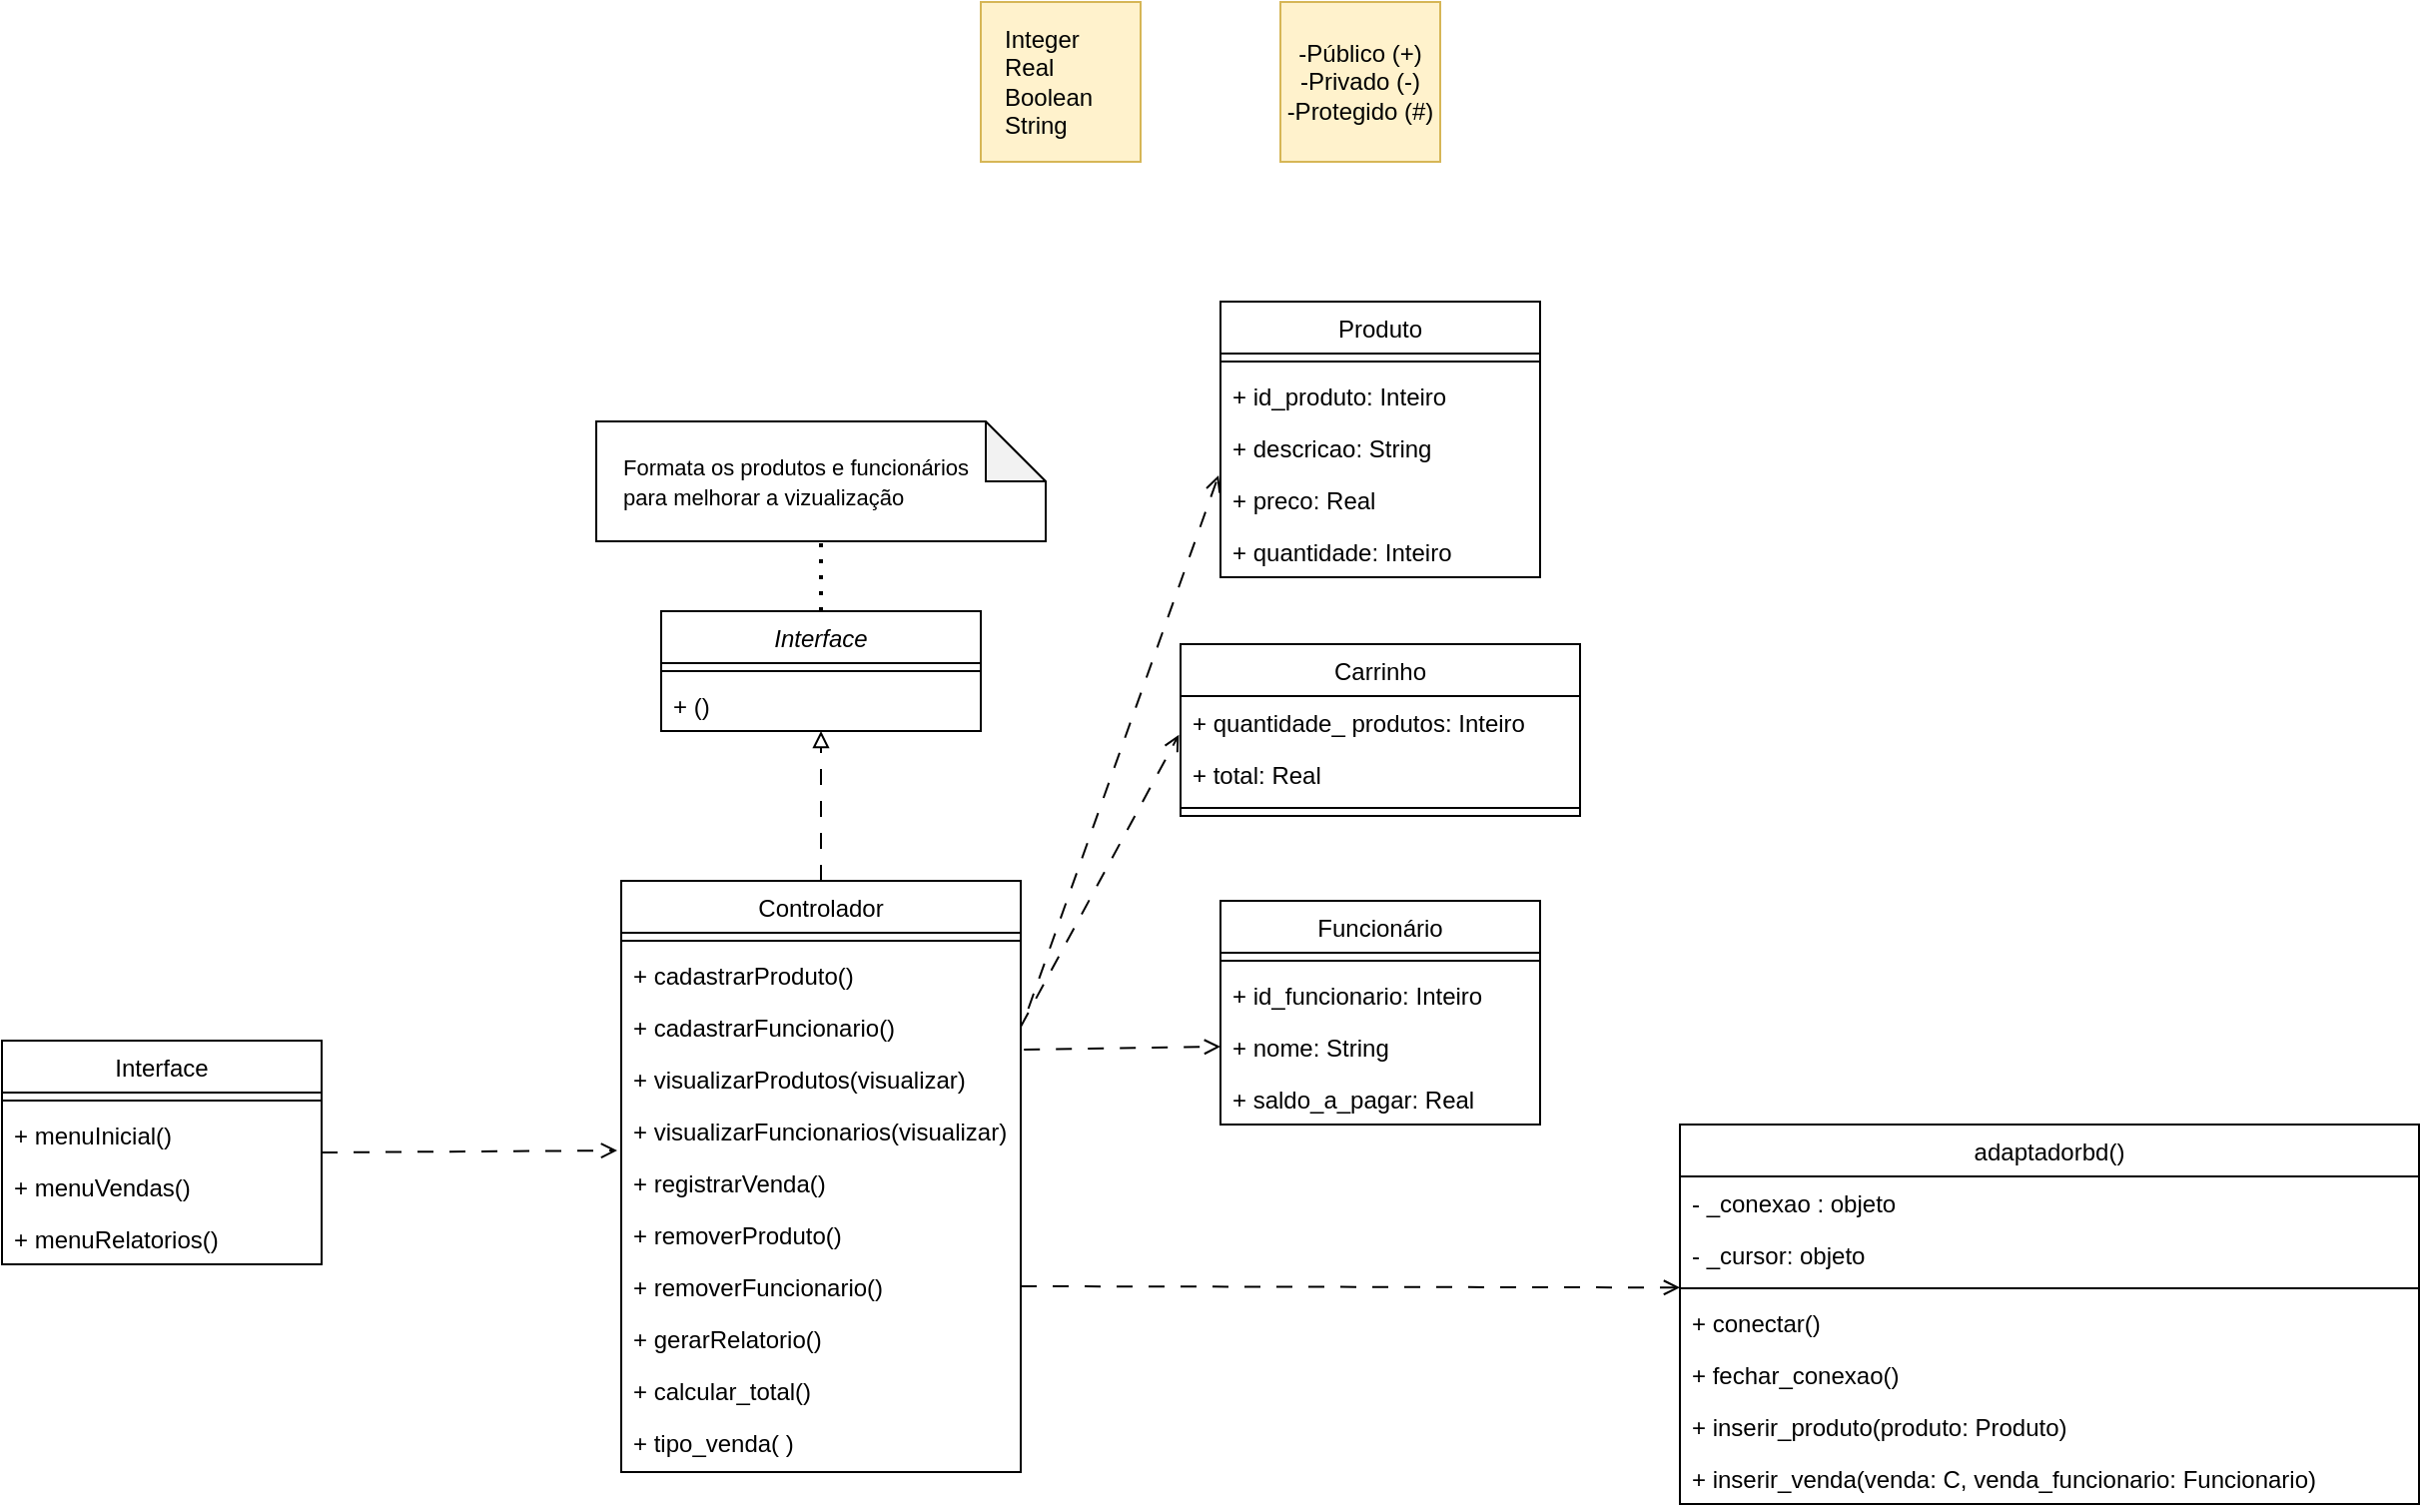 <mxfile version="24.9.0">
  <diagram id="C5RBs43oDa-KdzZeNtuy" name="Page-1">
    <mxGraphModel dx="1618" dy="921" grid="1" gridSize="10" guides="1" tooltips="1" connect="1" arrows="1" fold="1" page="1" pageScale="1" pageWidth="827" pageHeight="1169" math="0" shadow="0">
      <root>
        <mxCell id="WIyWlLk6GJQsqaUBKTNV-0" />
        <mxCell id="WIyWlLk6GJQsqaUBKTNV-1" parent="WIyWlLk6GJQsqaUBKTNV-0" />
        <mxCell id="prRlPO60MHq-7r3GyFWO-28" value="" style="whiteSpace=wrap;html=1;aspect=fixed;fillColor=#fff2cc;strokeColor=#d6b656;" parent="WIyWlLk6GJQsqaUBKTNV-1" vertex="1">
          <mxGeometry x="440" y="220" width="80" height="80" as="geometry" />
        </mxCell>
        <mxCell id="zkfFHV4jXpPFQw0GAbJ--6" value="Controlador" style="swimlane;fontStyle=0;align=center;verticalAlign=top;childLayout=stackLayout;horizontal=1;startSize=26;horizontalStack=0;resizeParent=1;resizeLast=0;collapsible=1;marginBottom=0;rounded=0;shadow=0;strokeWidth=1;" parent="WIyWlLk6GJQsqaUBKTNV-1" vertex="1">
          <mxGeometry x="110" y="660" width="200" height="296" as="geometry">
            <mxRectangle x="130" y="380" width="160" height="26" as="alternateBounds" />
          </mxGeometry>
        </mxCell>
        <mxCell id="zkfFHV4jXpPFQw0GAbJ--9" value="" style="line;html=1;strokeWidth=1;align=left;verticalAlign=middle;spacingTop=-1;spacingLeft=3;spacingRight=3;rotatable=0;labelPosition=right;points=[];portConstraint=eastwest;" parent="zkfFHV4jXpPFQw0GAbJ--6" vertex="1">
          <mxGeometry y="26" width="200" height="8" as="geometry" />
        </mxCell>
        <mxCell id="prRlPO60MHq-7r3GyFWO-3" value="+ cadastrarProduto()" style="text;align=left;verticalAlign=top;spacingLeft=4;spacingRight=4;overflow=hidden;rotatable=0;points=[[0,0.5],[1,0.5]];portConstraint=eastwest;" parent="zkfFHV4jXpPFQw0GAbJ--6" vertex="1">
          <mxGeometry y="34" width="200" height="26" as="geometry" />
        </mxCell>
        <mxCell id="prRlPO60MHq-7r3GyFWO-4" value="+ cadastrarFuncionario()" style="text;align=left;verticalAlign=top;spacingLeft=4;spacingRight=4;overflow=hidden;rotatable=0;points=[[0,0.5],[1,0.5]];portConstraint=eastwest;" parent="zkfFHV4jXpPFQw0GAbJ--6" vertex="1">
          <mxGeometry y="60" width="200" height="26" as="geometry" />
        </mxCell>
        <mxCell id="prRlPO60MHq-7r3GyFWO-9" value="+ visualizarProdutos(visualizar)" style="text;align=left;verticalAlign=top;spacingLeft=4;spacingRight=4;overflow=hidden;rotatable=0;points=[[0,0.5],[1,0.5]];portConstraint=eastwest;" parent="zkfFHV4jXpPFQw0GAbJ--6" vertex="1">
          <mxGeometry y="86" width="200" height="26" as="geometry" />
        </mxCell>
        <mxCell id="prRlPO60MHq-7r3GyFWO-10" value="+ visualizarFuncionarios(visualizar)" style="text;align=left;verticalAlign=top;spacingLeft=4;spacingRight=4;overflow=hidden;rotatable=0;points=[[0,0.5],[1,0.5]];portConstraint=eastwest;" parent="zkfFHV4jXpPFQw0GAbJ--6" vertex="1">
          <mxGeometry y="112" width="200" height="26" as="geometry" />
        </mxCell>
        <mxCell id="prRlPO60MHq-7r3GyFWO-11" value="+ registrarVenda()" style="text;align=left;verticalAlign=top;spacingLeft=4;spacingRight=4;overflow=hidden;rotatable=0;points=[[0,0.5],[1,0.5]];portConstraint=eastwest;" parent="zkfFHV4jXpPFQw0GAbJ--6" vertex="1">
          <mxGeometry y="138" width="200" height="26" as="geometry" />
        </mxCell>
        <mxCell id="prRlPO60MHq-7r3GyFWO-12" value="+ removerProduto()" style="text;align=left;verticalAlign=top;spacingLeft=4;spacingRight=4;overflow=hidden;rotatable=0;points=[[0,0.5],[1,0.5]];portConstraint=eastwest;" parent="zkfFHV4jXpPFQw0GAbJ--6" vertex="1">
          <mxGeometry y="164" width="200" height="26" as="geometry" />
        </mxCell>
        <mxCell id="prRlPO60MHq-7r3GyFWO-13" value="+ removerFuncionario()" style="text;align=left;verticalAlign=top;spacingLeft=4;spacingRight=4;overflow=hidden;rotatable=0;points=[[0,0.5],[1,0.5]];portConstraint=eastwest;" parent="zkfFHV4jXpPFQw0GAbJ--6" vertex="1">
          <mxGeometry y="190" width="200" height="26" as="geometry" />
        </mxCell>
        <mxCell id="prRlPO60MHq-7r3GyFWO-14" value="+ gerarRelatorio()" style="text;align=left;verticalAlign=top;spacingLeft=4;spacingRight=4;overflow=hidden;rotatable=0;points=[[0,0.5],[1,0.5]];portConstraint=eastwest;" parent="zkfFHV4jXpPFQw0GAbJ--6" vertex="1">
          <mxGeometry y="216" width="200" height="26" as="geometry" />
        </mxCell>
        <mxCell id="prRlPO60MHq-7r3GyFWO-75" value="+ calcular_total()" style="text;align=left;verticalAlign=top;spacingLeft=4;spacingRight=4;overflow=hidden;rotatable=0;points=[[0,0.5],[1,0.5]];portConstraint=eastwest;" parent="zkfFHV4jXpPFQw0GAbJ--6" vertex="1">
          <mxGeometry y="242" width="200" height="26" as="geometry" />
        </mxCell>
        <mxCell id="prRlPO60MHq-7r3GyFWO-76" value="+ tipo_venda( )" style="text;align=left;verticalAlign=top;spacingLeft=4;spacingRight=4;overflow=hidden;rotatable=0;points=[[0,0.5],[1,0.5]];portConstraint=eastwest;" parent="zkfFHV4jXpPFQw0GAbJ--6" vertex="1">
          <mxGeometry y="268" width="200" height="28" as="geometry" />
        </mxCell>
        <mxCell id="prRlPO60MHq-7r3GyFWO-15" value="Produto" style="swimlane;fontStyle=0;align=center;verticalAlign=top;childLayout=stackLayout;horizontal=1;startSize=26;horizontalStack=0;resizeParent=1;resizeLast=0;collapsible=1;marginBottom=0;rounded=0;shadow=0;strokeWidth=1;" parent="WIyWlLk6GJQsqaUBKTNV-1" vertex="1">
          <mxGeometry x="410" y="370" width="160" height="138" as="geometry">
            <mxRectangle x="130" y="380" width="160" height="26" as="alternateBounds" />
          </mxGeometry>
        </mxCell>
        <mxCell id="prRlPO60MHq-7r3GyFWO-16" value="" style="line;html=1;strokeWidth=1;align=left;verticalAlign=middle;spacingTop=-1;spacingLeft=3;spacingRight=3;rotatable=0;labelPosition=right;points=[];portConstraint=eastwest;" parent="prRlPO60MHq-7r3GyFWO-15" vertex="1">
          <mxGeometry y="26" width="160" height="8" as="geometry" />
        </mxCell>
        <mxCell id="prRlPO60MHq-7r3GyFWO-56" value="+ id_produto: Inteiro" style="text;align=left;verticalAlign=top;spacingLeft=4;spacingRight=4;overflow=hidden;rotatable=0;points=[[0,0.5],[1,0.5]];portConstraint=eastwest;" parent="prRlPO60MHq-7r3GyFWO-15" vertex="1">
          <mxGeometry y="34" width="160" height="26" as="geometry" />
        </mxCell>
        <mxCell id="prRlPO60MHq-7r3GyFWO-17" value="+ descricao: String" style="text;align=left;verticalAlign=top;spacingLeft=4;spacingRight=4;overflow=hidden;rotatable=0;points=[[0,0.5],[1,0.5]];portConstraint=eastwest;" parent="prRlPO60MHq-7r3GyFWO-15" vertex="1">
          <mxGeometry y="60" width="160" height="26" as="geometry" />
        </mxCell>
        <mxCell id="prRlPO60MHq-7r3GyFWO-18" value="+ preco: Real" style="text;align=left;verticalAlign=top;spacingLeft=4;spacingRight=4;overflow=hidden;rotatable=0;points=[[0,0.5],[1,0.5]];portConstraint=eastwest;" parent="prRlPO60MHq-7r3GyFWO-15" vertex="1">
          <mxGeometry y="86" width="160" height="26" as="geometry" />
        </mxCell>
        <mxCell id="prRlPO60MHq-7r3GyFWO-19" value="+ quantidade: Inteiro" style="text;align=left;verticalAlign=top;spacingLeft=4;spacingRight=4;overflow=hidden;rotatable=0;points=[[0,0.5],[1,0.5]];portConstraint=eastwest;" parent="prRlPO60MHq-7r3GyFWO-15" vertex="1">
          <mxGeometry y="112" width="160" height="26" as="geometry" />
        </mxCell>
        <mxCell id="prRlPO60MHq-7r3GyFWO-25" value="-Público (+)&lt;br&gt;-Privado (-)&lt;br&gt;-Protegido (#)" style="text;html=1;align=center;verticalAlign=middle;whiteSpace=wrap;rounded=0;" parent="WIyWlLk6GJQsqaUBKTNV-1" vertex="1">
          <mxGeometry x="440" y="220" width="80" height="80" as="geometry" />
        </mxCell>
        <mxCell id="prRlPO60MHq-7r3GyFWO-26" value="" style="whiteSpace=wrap;html=1;aspect=fixed;fillColor=#fff2cc;strokeColor=#d6b656;" parent="WIyWlLk6GJQsqaUBKTNV-1" vertex="1">
          <mxGeometry x="290" y="220" width="80" height="80" as="geometry" />
        </mxCell>
        <mxCell id="prRlPO60MHq-7r3GyFWO-27" value="Integer&lt;div&gt;Real&lt;/div&gt;&lt;div&gt;Boolean&lt;/div&gt;&lt;div&gt;String&lt;/div&gt;" style="text;html=1;align=left;verticalAlign=middle;whiteSpace=wrap;rounded=0;" parent="WIyWlLk6GJQsqaUBKTNV-1" vertex="1">
          <mxGeometry x="300" y="230" width="60" height="60" as="geometry" />
        </mxCell>
        <mxCell id="prRlPO60MHq-7r3GyFWO-29" value="Funcionário" style="swimlane;fontStyle=0;align=center;verticalAlign=top;childLayout=stackLayout;horizontal=1;startSize=26;horizontalStack=0;resizeParent=1;resizeLast=0;collapsible=1;marginBottom=0;rounded=0;shadow=0;strokeWidth=1;" parent="WIyWlLk6GJQsqaUBKTNV-1" vertex="1">
          <mxGeometry x="410" y="670" width="160" height="112" as="geometry">
            <mxRectangle x="130" y="380" width="160" height="26" as="alternateBounds" />
          </mxGeometry>
        </mxCell>
        <mxCell id="prRlPO60MHq-7r3GyFWO-30" value="" style="line;html=1;strokeWidth=1;align=left;verticalAlign=middle;spacingTop=-1;spacingLeft=3;spacingRight=3;rotatable=0;labelPosition=right;points=[];portConstraint=eastwest;" parent="prRlPO60MHq-7r3GyFWO-29" vertex="1">
          <mxGeometry y="26" width="160" height="8" as="geometry" />
        </mxCell>
        <mxCell id="prRlPO60MHq-7r3GyFWO-55" value="+ id_funcionario: Inteiro" style="text;align=left;verticalAlign=top;spacingLeft=4;spacingRight=4;overflow=hidden;rotatable=0;points=[[0,0.5],[1,0.5]];portConstraint=eastwest;" parent="prRlPO60MHq-7r3GyFWO-29" vertex="1">
          <mxGeometry y="34" width="160" height="26" as="geometry" />
        </mxCell>
        <mxCell id="prRlPO60MHq-7r3GyFWO-31" value="+ nome: String" style="text;align=left;verticalAlign=top;spacingLeft=4;spacingRight=4;overflow=hidden;rotatable=0;points=[[0,0.5],[1,0.5]];portConstraint=eastwest;" parent="prRlPO60MHq-7r3GyFWO-29" vertex="1">
          <mxGeometry y="60" width="160" height="26" as="geometry" />
        </mxCell>
        <mxCell id="prRlPO60MHq-7r3GyFWO-32" value="+ saldo_a_pagar: Real" style="text;align=left;verticalAlign=top;spacingLeft=4;spacingRight=4;overflow=hidden;rotatable=0;points=[[0,0.5],[1,0.5]];portConstraint=eastwest;" parent="prRlPO60MHq-7r3GyFWO-29" vertex="1">
          <mxGeometry y="86" width="160" height="26" as="geometry" />
        </mxCell>
        <mxCell id="prRlPO60MHq-7r3GyFWO-34" value="" style="endArrow=open;html=1;rounded=0;dashed=1;endFill=0;dashPattern=8 8;exitX=1;exitY=0.5;exitDx=0;exitDy=0;" parent="WIyWlLk6GJQsqaUBKTNV-1" source="prRlPO60MHq-7r3GyFWO-35" edge="1">
          <mxGeometry width="50" height="50" relative="1" as="geometry">
            <mxPoint x="-50" y="797" as="sourcePoint" />
            <mxPoint x="108" y="795" as="targetPoint" />
          </mxGeometry>
        </mxCell>
        <mxCell id="prRlPO60MHq-7r3GyFWO-35" value="Interface" style="swimlane;fontStyle=0;align=center;verticalAlign=top;childLayout=stackLayout;horizontal=1;startSize=26;horizontalStack=0;resizeParent=1;resizeLast=0;collapsible=1;marginBottom=0;rounded=0;shadow=0;strokeWidth=1;" parent="WIyWlLk6GJQsqaUBKTNV-1" vertex="1">
          <mxGeometry x="-200" y="740" width="160" height="112" as="geometry">
            <mxRectangle x="340" y="380" width="170" height="26" as="alternateBounds" />
          </mxGeometry>
        </mxCell>
        <mxCell id="prRlPO60MHq-7r3GyFWO-36" value="" style="line;html=1;strokeWidth=1;align=left;verticalAlign=middle;spacingTop=-1;spacingLeft=3;spacingRight=3;rotatable=0;labelPosition=right;points=[];portConstraint=eastwest;" parent="prRlPO60MHq-7r3GyFWO-35" vertex="1">
          <mxGeometry y="26" width="160" height="8" as="geometry" />
        </mxCell>
        <mxCell id="prRlPO60MHq-7r3GyFWO-37" value="+ menuInicial()" style="text;align=left;verticalAlign=top;spacingLeft=4;spacingRight=4;overflow=hidden;rotatable=0;points=[[0,0.5],[1,0.5]];portConstraint=eastwest;" parent="prRlPO60MHq-7r3GyFWO-35" vertex="1">
          <mxGeometry y="34" width="160" height="26" as="geometry" />
        </mxCell>
        <mxCell id="prRlPO60MHq-7r3GyFWO-39" value="+ menuVendas()" style="text;align=left;verticalAlign=top;spacingLeft=4;spacingRight=4;overflow=hidden;rotatable=0;points=[[0,0.5],[1,0.5]];portConstraint=eastwest;" parent="prRlPO60MHq-7r3GyFWO-35" vertex="1">
          <mxGeometry y="60" width="160" height="26" as="geometry" />
        </mxCell>
        <mxCell id="prRlPO60MHq-7r3GyFWO-38" value="+ menuRelatorios()" style="text;align=left;verticalAlign=top;spacingLeft=4;spacingRight=4;overflow=hidden;rotatable=0;points=[[0,0.5],[1,0.5]];portConstraint=eastwest;" parent="prRlPO60MHq-7r3GyFWO-35" vertex="1">
          <mxGeometry y="86" width="160" height="26" as="geometry" />
        </mxCell>
        <mxCell id="prRlPO60MHq-7r3GyFWO-40" value="" style="endArrow=open;html=1;rounded=0;dashed=1;endFill=0;dashPattern=8 8;exitX=1.019;exitY=0.154;exitDx=0;exitDy=0;exitPerimeter=0;entryX=-0.006;entryY=0.038;entryDx=0;entryDy=0;entryPerimeter=0;" parent="WIyWlLk6GJQsqaUBKTNV-1" source="prRlPO60MHq-7r3GyFWO-4" target="prRlPO60MHq-7r3GyFWO-18" edge="1">
          <mxGeometry width="50" height="50" relative="1" as="geometry">
            <mxPoint x="-30" y="806" as="sourcePoint" />
            <mxPoint x="118" y="805" as="targetPoint" />
          </mxGeometry>
        </mxCell>
        <mxCell id="prRlPO60MHq-7r3GyFWO-41" value="" style="endArrow=open;html=1;rounded=0;dashed=1;endFill=0;dashPattern=8 8;entryX=0;entryY=0.5;entryDx=0;entryDy=0;exitX=1.008;exitY=-0.058;exitDx=0;exitDy=0;exitPerimeter=0;" parent="WIyWlLk6GJQsqaUBKTNV-1" source="prRlPO60MHq-7r3GyFWO-9" target="prRlPO60MHq-7r3GyFWO-31" edge="1">
          <mxGeometry width="50" height="50" relative="1" as="geometry">
            <mxPoint x="311" y="743" as="sourcePoint" />
            <mxPoint x="399" y="631" as="targetPoint" />
          </mxGeometry>
        </mxCell>
        <mxCell id="prRlPO60MHq-7r3GyFWO-42" value="" style="endArrow=open;html=1;rounded=0;dashed=1;endFill=0;dashPattern=8 8;exitX=1;exitY=0.5;exitDx=0;exitDy=0;" parent="WIyWlLk6GJQsqaUBKTNV-1" source="prRlPO60MHq-7r3GyFWO-13" target="prRlPO60MHq-7r3GyFWO-44" edge="1">
          <mxGeometry width="50" height="50" relative="1" as="geometry">
            <mxPoint x="273.04" y="840.0" as="sourcePoint" />
            <mxPoint x="620" y="830" as="targetPoint" />
            <Array as="points" />
          </mxGeometry>
        </mxCell>
        <mxCell id="prRlPO60MHq-7r3GyFWO-43" value="adaptadorbd()" style="swimlane;fontStyle=0;align=center;verticalAlign=top;childLayout=stackLayout;horizontal=1;startSize=26;horizontalStack=0;resizeParent=1;resizeLast=0;collapsible=1;marginBottom=0;rounded=0;shadow=0;strokeWidth=1;" parent="WIyWlLk6GJQsqaUBKTNV-1" vertex="1">
          <mxGeometry x="640" y="782" width="370" height="190" as="geometry">
            <mxRectangle x="130" y="380" width="160" height="26" as="alternateBounds" />
          </mxGeometry>
        </mxCell>
        <mxCell id="prRlPO60MHq-7r3GyFWO-45" value="- _conexao : objeto" style="text;align=left;verticalAlign=top;spacingLeft=4;spacingRight=4;overflow=hidden;rotatable=0;points=[[0,0.5],[1,0.5]];portConstraint=eastwest;" parent="prRlPO60MHq-7r3GyFWO-43" vertex="1">
          <mxGeometry y="26" width="370" height="26" as="geometry" />
        </mxCell>
        <mxCell id="prRlPO60MHq-7r3GyFWO-61" value="- _cursor: objeto" style="text;align=left;verticalAlign=top;spacingLeft=4;spacingRight=4;overflow=hidden;rotatable=0;points=[[0,0.5],[1,0.5]];portConstraint=eastwest;" parent="prRlPO60MHq-7r3GyFWO-43" vertex="1">
          <mxGeometry y="52" width="370" height="26" as="geometry" />
        </mxCell>
        <mxCell id="prRlPO60MHq-7r3GyFWO-44" value="" style="line;html=1;strokeWidth=1;align=left;verticalAlign=middle;spacingTop=-1;spacingLeft=3;spacingRight=3;rotatable=0;labelPosition=right;points=[];portConstraint=eastwest;" parent="prRlPO60MHq-7r3GyFWO-43" vertex="1">
          <mxGeometry y="78" width="370" height="8" as="geometry" />
        </mxCell>
        <mxCell id="prRlPO60MHq-7r3GyFWO-46" value="+ conectar()" style="text;align=left;verticalAlign=top;spacingLeft=4;spacingRight=4;overflow=hidden;rotatable=0;points=[[0,0.5],[1,0.5]];portConstraint=eastwest;" parent="prRlPO60MHq-7r3GyFWO-43" vertex="1">
          <mxGeometry y="86" width="370" height="26" as="geometry" />
        </mxCell>
        <mxCell id="prRlPO60MHq-7r3GyFWO-63" value="+ fechar_conexao()" style="text;align=left;verticalAlign=top;spacingLeft=4;spacingRight=4;overflow=hidden;rotatable=0;points=[[0,0.5],[1,0.5]];portConstraint=eastwest;" parent="prRlPO60MHq-7r3GyFWO-43" vertex="1">
          <mxGeometry y="112" width="370" height="26" as="geometry" />
        </mxCell>
        <mxCell id="prRlPO60MHq-7r3GyFWO-64" value="+ inserir_produto(produto: Produto)" style="text;align=left;verticalAlign=top;spacingLeft=4;spacingRight=4;overflow=hidden;rotatable=0;points=[[0,0.5],[1,0.5]];portConstraint=eastwest;" parent="prRlPO60MHq-7r3GyFWO-43" vertex="1">
          <mxGeometry y="138" width="370" height="26" as="geometry" />
        </mxCell>
        <mxCell id="prRlPO60MHq-7r3GyFWO-67" value="+ inserir_venda(venda: C, venda_funcionario: Funcionario)" style="text;align=left;verticalAlign=top;spacingLeft=4;spacingRight=4;overflow=hidden;rotatable=0;points=[[0,0.5],[1,0.5]];portConstraint=eastwest;" parent="prRlPO60MHq-7r3GyFWO-43" vertex="1">
          <mxGeometry y="164" width="370" height="26" as="geometry" />
        </mxCell>
        <mxCell id="prRlPO60MHq-7r3GyFWO-48" value="Interface" style="swimlane;fontStyle=2;align=center;verticalAlign=top;childLayout=stackLayout;horizontal=1;startSize=26;horizontalStack=0;resizeParent=1;resizeLast=0;collapsible=1;marginBottom=0;rounded=0;shadow=0;strokeWidth=1;" parent="WIyWlLk6GJQsqaUBKTNV-1" vertex="1">
          <mxGeometry x="130" y="525" width="160" height="60" as="geometry">
            <mxRectangle x="130" y="380" width="160" height="26" as="alternateBounds" />
          </mxGeometry>
        </mxCell>
        <mxCell id="prRlPO60MHq-7r3GyFWO-49" value="" style="line;html=1;strokeWidth=1;align=left;verticalAlign=middle;spacingTop=-1;spacingLeft=3;spacingRight=3;rotatable=0;labelPosition=right;points=[];portConstraint=eastwest;" parent="prRlPO60MHq-7r3GyFWO-48" vertex="1">
          <mxGeometry y="26" width="160" height="8" as="geometry" />
        </mxCell>
        <mxCell id="prRlPO60MHq-7r3GyFWO-50" value="+ ()" style="text;align=left;verticalAlign=top;spacingLeft=4;spacingRight=4;overflow=hidden;rotatable=0;points=[[0,0.5],[1,0.5]];portConstraint=eastwest;" parent="prRlPO60MHq-7r3GyFWO-48" vertex="1">
          <mxGeometry y="34" width="160" height="26" as="geometry" />
        </mxCell>
        <mxCell id="prRlPO60MHq-7r3GyFWO-53" value="" style="endArrow=block;html=1;rounded=0;dashed=1;endFill=0;dashPattern=8 8;exitX=0.5;exitY=0;exitDx=0;exitDy=0;entryX=0.5;entryY=1;entryDx=0;entryDy=0;" parent="WIyWlLk6GJQsqaUBKTNV-1" source="zkfFHV4jXpPFQw0GAbJ--6" target="prRlPO60MHq-7r3GyFWO-48" edge="1">
          <mxGeometry width="50" height="50" relative="1" as="geometry">
            <mxPoint x="283" y="734" as="sourcePoint" />
            <mxPoint x="190.64" y="566.988" as="targetPoint" />
          </mxGeometry>
        </mxCell>
        <mxCell id="prRlPO60MHq-7r3GyFWO-57" value="" style="shape=note;whiteSpace=wrap;html=1;backgroundOutline=1;darkOpacity=0.05;" parent="WIyWlLk6GJQsqaUBKTNV-1" vertex="1">
          <mxGeometry x="97.5" y="430" width="225" height="60" as="geometry" />
        </mxCell>
        <mxCell id="prRlPO60MHq-7r3GyFWO-58" value="" style="endArrow=none;dashed=1;html=1;dashPattern=1 3;strokeWidth=2;rounded=0;exitX=0.5;exitY=0;exitDx=0;exitDy=0;entryX=0.5;entryY=1;entryDx=0;entryDy=0;entryPerimeter=0;" parent="WIyWlLk6GJQsqaUBKTNV-1" source="prRlPO60MHq-7r3GyFWO-48" target="prRlPO60MHq-7r3GyFWO-57" edge="1">
          <mxGeometry width="50" height="50" relative="1" as="geometry">
            <mxPoint x="210" y="620" as="sourcePoint" />
            <mxPoint x="260" y="570" as="targetPoint" />
          </mxGeometry>
        </mxCell>
        <mxCell id="prRlPO60MHq-7r3GyFWO-60" value="&lt;font style=&quot;font-size: 11px;&quot;&gt;Formata os produtos e funcionários para melhorar a vizualização&lt;/font&gt;" style="text;html=1;align=left;verticalAlign=middle;whiteSpace=wrap;rounded=0;" parent="WIyWlLk6GJQsqaUBKTNV-1" vertex="1">
          <mxGeometry x="109" y="430" width="180" height="60" as="geometry" />
        </mxCell>
        <mxCell id="prRlPO60MHq-7r3GyFWO-69" value="Carrinho" style="swimlane;fontStyle=0;align=center;verticalAlign=top;childLayout=stackLayout;horizontal=1;startSize=26;horizontalStack=0;resizeParent=1;resizeLast=0;collapsible=1;marginBottom=0;rounded=0;shadow=0;strokeWidth=1;" parent="WIyWlLk6GJQsqaUBKTNV-1" vertex="1">
          <mxGeometry x="390" y="541.5" width="200" height="86" as="geometry">
            <mxRectangle x="130" y="380" width="160" height="26" as="alternateBounds" />
          </mxGeometry>
        </mxCell>
        <mxCell id="prRlPO60MHq-7r3GyFWO-71" value="+ quantidade_ produtos: Inteiro" style="text;align=left;verticalAlign=top;spacingLeft=4;spacingRight=4;overflow=hidden;rotatable=0;points=[[0,0.5],[1,0.5]];portConstraint=eastwest;" parent="prRlPO60MHq-7r3GyFWO-69" vertex="1">
          <mxGeometry y="26" width="200" height="26" as="geometry" />
        </mxCell>
        <mxCell id="prRlPO60MHq-7r3GyFWO-72" value="+ total: Real" style="text;align=left;verticalAlign=top;spacingLeft=4;spacingRight=4;overflow=hidden;rotatable=0;points=[[0,0.5],[1,0.5]];portConstraint=eastwest;" parent="prRlPO60MHq-7r3GyFWO-69" vertex="1">
          <mxGeometry y="52" width="200" height="26" as="geometry" />
        </mxCell>
        <mxCell id="prRlPO60MHq-7r3GyFWO-70" value="" style="line;html=1;strokeWidth=1;align=left;verticalAlign=middle;spacingTop=-1;spacingLeft=3;spacingRight=3;rotatable=0;labelPosition=right;points=[];portConstraint=eastwest;" parent="prRlPO60MHq-7r3GyFWO-69" vertex="1">
          <mxGeometry y="78" width="200" height="8" as="geometry" />
        </mxCell>
        <mxCell id="prRlPO60MHq-7r3GyFWO-77" value="" style="endArrow=open;html=1;rounded=0;dashed=1;endFill=0;dashPattern=8 8;exitX=1;exitY=0.5;exitDx=0;exitDy=0;entryX=-0.004;entryY=0.743;entryDx=0;entryDy=0;entryPerimeter=0;" parent="WIyWlLk6GJQsqaUBKTNV-1" source="prRlPO60MHq-7r3GyFWO-4" target="prRlPO60MHq-7r3GyFWO-71" edge="1">
          <mxGeometry width="50" height="50" relative="1" as="geometry">
            <mxPoint x="324" y="734" as="sourcePoint" />
            <mxPoint x="419" y="613" as="targetPoint" />
          </mxGeometry>
        </mxCell>
      </root>
    </mxGraphModel>
  </diagram>
</mxfile>
